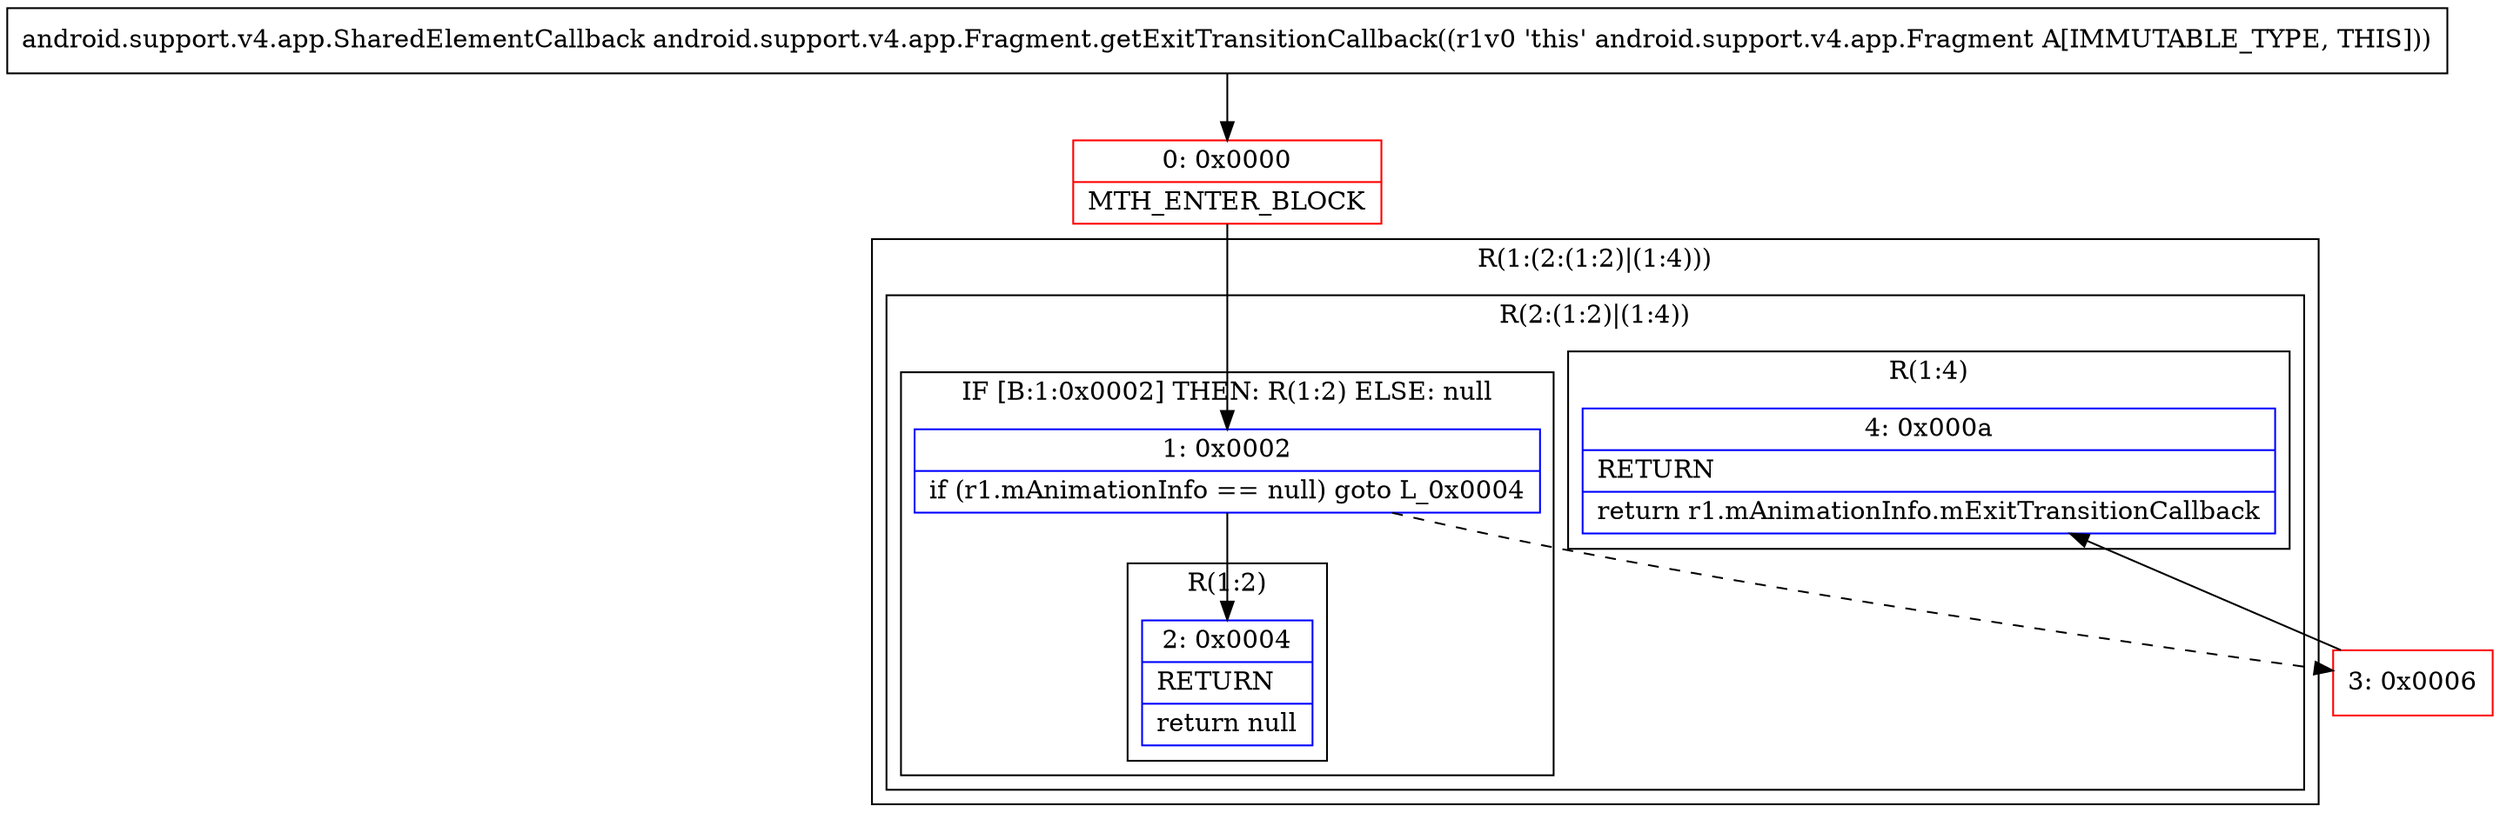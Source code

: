 digraph "CFG forandroid.support.v4.app.Fragment.getExitTransitionCallback()Landroid\/support\/v4\/app\/SharedElementCallback;" {
subgraph cluster_Region_667572220 {
label = "R(1:(2:(1:2)|(1:4)))";
node [shape=record,color=blue];
subgraph cluster_Region_662755049 {
label = "R(2:(1:2)|(1:4))";
node [shape=record,color=blue];
subgraph cluster_IfRegion_46029172 {
label = "IF [B:1:0x0002] THEN: R(1:2) ELSE: null";
node [shape=record,color=blue];
Node_1 [shape=record,label="{1\:\ 0x0002|if (r1.mAnimationInfo == null) goto L_0x0004\l}"];
subgraph cluster_Region_677468251 {
label = "R(1:2)";
node [shape=record,color=blue];
Node_2 [shape=record,label="{2\:\ 0x0004|RETURN\l|return null\l}"];
}
}
subgraph cluster_Region_1575067420 {
label = "R(1:4)";
node [shape=record,color=blue];
Node_4 [shape=record,label="{4\:\ 0x000a|RETURN\l|return r1.mAnimationInfo.mExitTransitionCallback\l}"];
}
}
}
Node_0 [shape=record,color=red,label="{0\:\ 0x0000|MTH_ENTER_BLOCK\l}"];
Node_3 [shape=record,color=red,label="{3\:\ 0x0006}"];
MethodNode[shape=record,label="{android.support.v4.app.SharedElementCallback android.support.v4.app.Fragment.getExitTransitionCallback((r1v0 'this' android.support.v4.app.Fragment A[IMMUTABLE_TYPE, THIS])) }"];
MethodNode -> Node_0;
Node_1 -> Node_2;
Node_1 -> Node_3[style=dashed];
Node_0 -> Node_1;
Node_3 -> Node_4;
}

